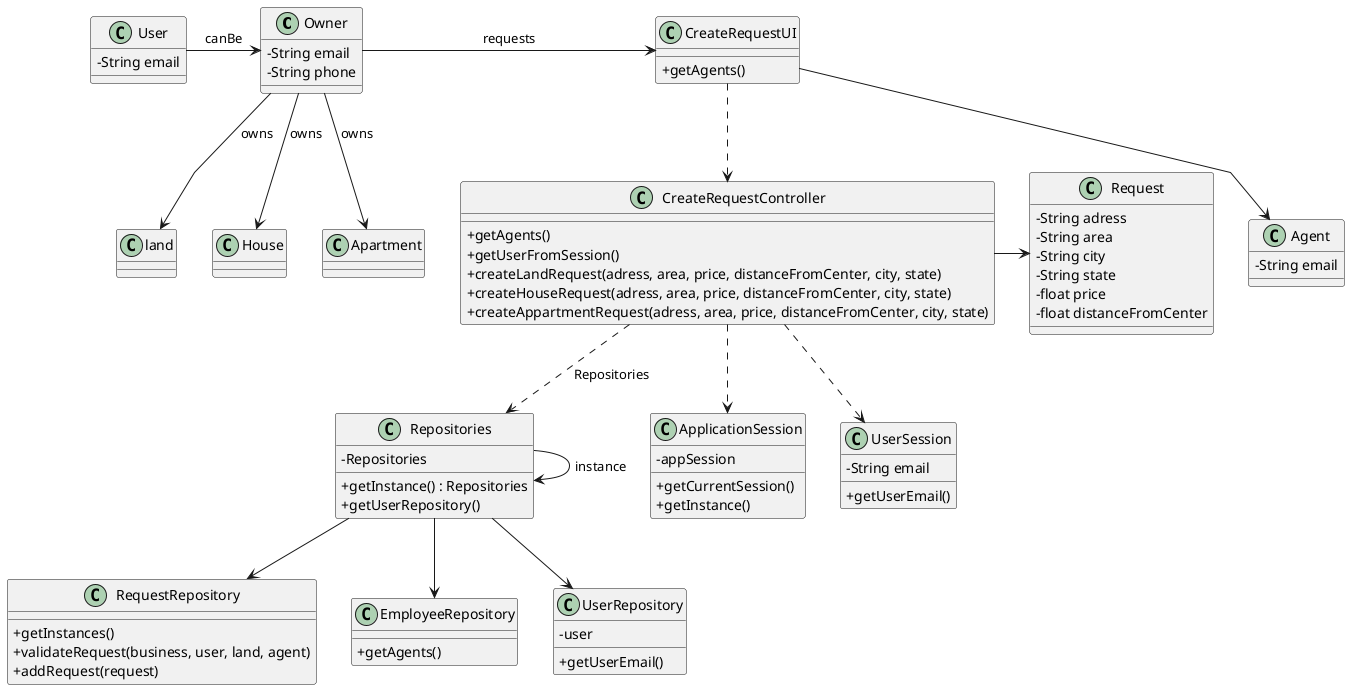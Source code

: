 @startuml

skinparam packageStyle rectangle
skinparam shadowing false
skinparam linetype polyline

skinparam classAttributeIconSize 0

class Owner{
    -String email
    -String phone
}

class CreateRequestUI {}

class CreateRequestController {}

class RequestRepository {}

class EmployeeRepository {}

class Request{
    -String adress
    -String area
    -String city
    -String state
    -float price
    -float distanceFromCenter
}

class land {}

class Repositories {
    - Repositories
    + getInstance() : Repositories
    + getUserRepository()
}

  Owner --> House : owns
  Owner --> Apartment : owns

class House {}

class Apartment {}

class UserRepository{
  -user
  +getUserEmail()
}

class ApplicationSession {}

class User{
    -String email
}

class Agent{
    -String email
}

class CreateRequestUI {
  +getAgents()
}

class CreateRequestController {
  +getAgents()
  +getUserFromSession()
  +createLandRequest(adress, area, price, distanceFromCenter, city, state)
  +createHouseRequest(adress, area, price, distanceFromCenter, city, state)
  +createAppartmentRequest(adress, area, price, distanceFromCenter, city, state)
}

class RequestRepository {
  +getInstances()
  +validateRequest(business, user, land, agent)
  +addRequest(request)
}

class EmployeeRepository {
  +getAgents()
}


class UserSession {
  - String email
  +getUserEmail()
}

class ApplicationSession {
  -appSession
  +getCurrentSession()
  +getInstance()
}

User->Owner:canBe
CreateRequestUI..> CreateRequestController
CreateRequestUI--> Agent
CreateRequestController-> Request
CreateRequestController..> Repositories: Repositories
CreateRequestController..>UserSession
CreateRequestController..>ApplicationSession
Repositories -> Repositories : instance
Repositories -down-> UserRepository
Repositories -down-> RequestRepository
Repositories -down-> EmployeeRepository
Owner-down-> land: owns
Owner-> CreateRequestUI: requests

@enduml